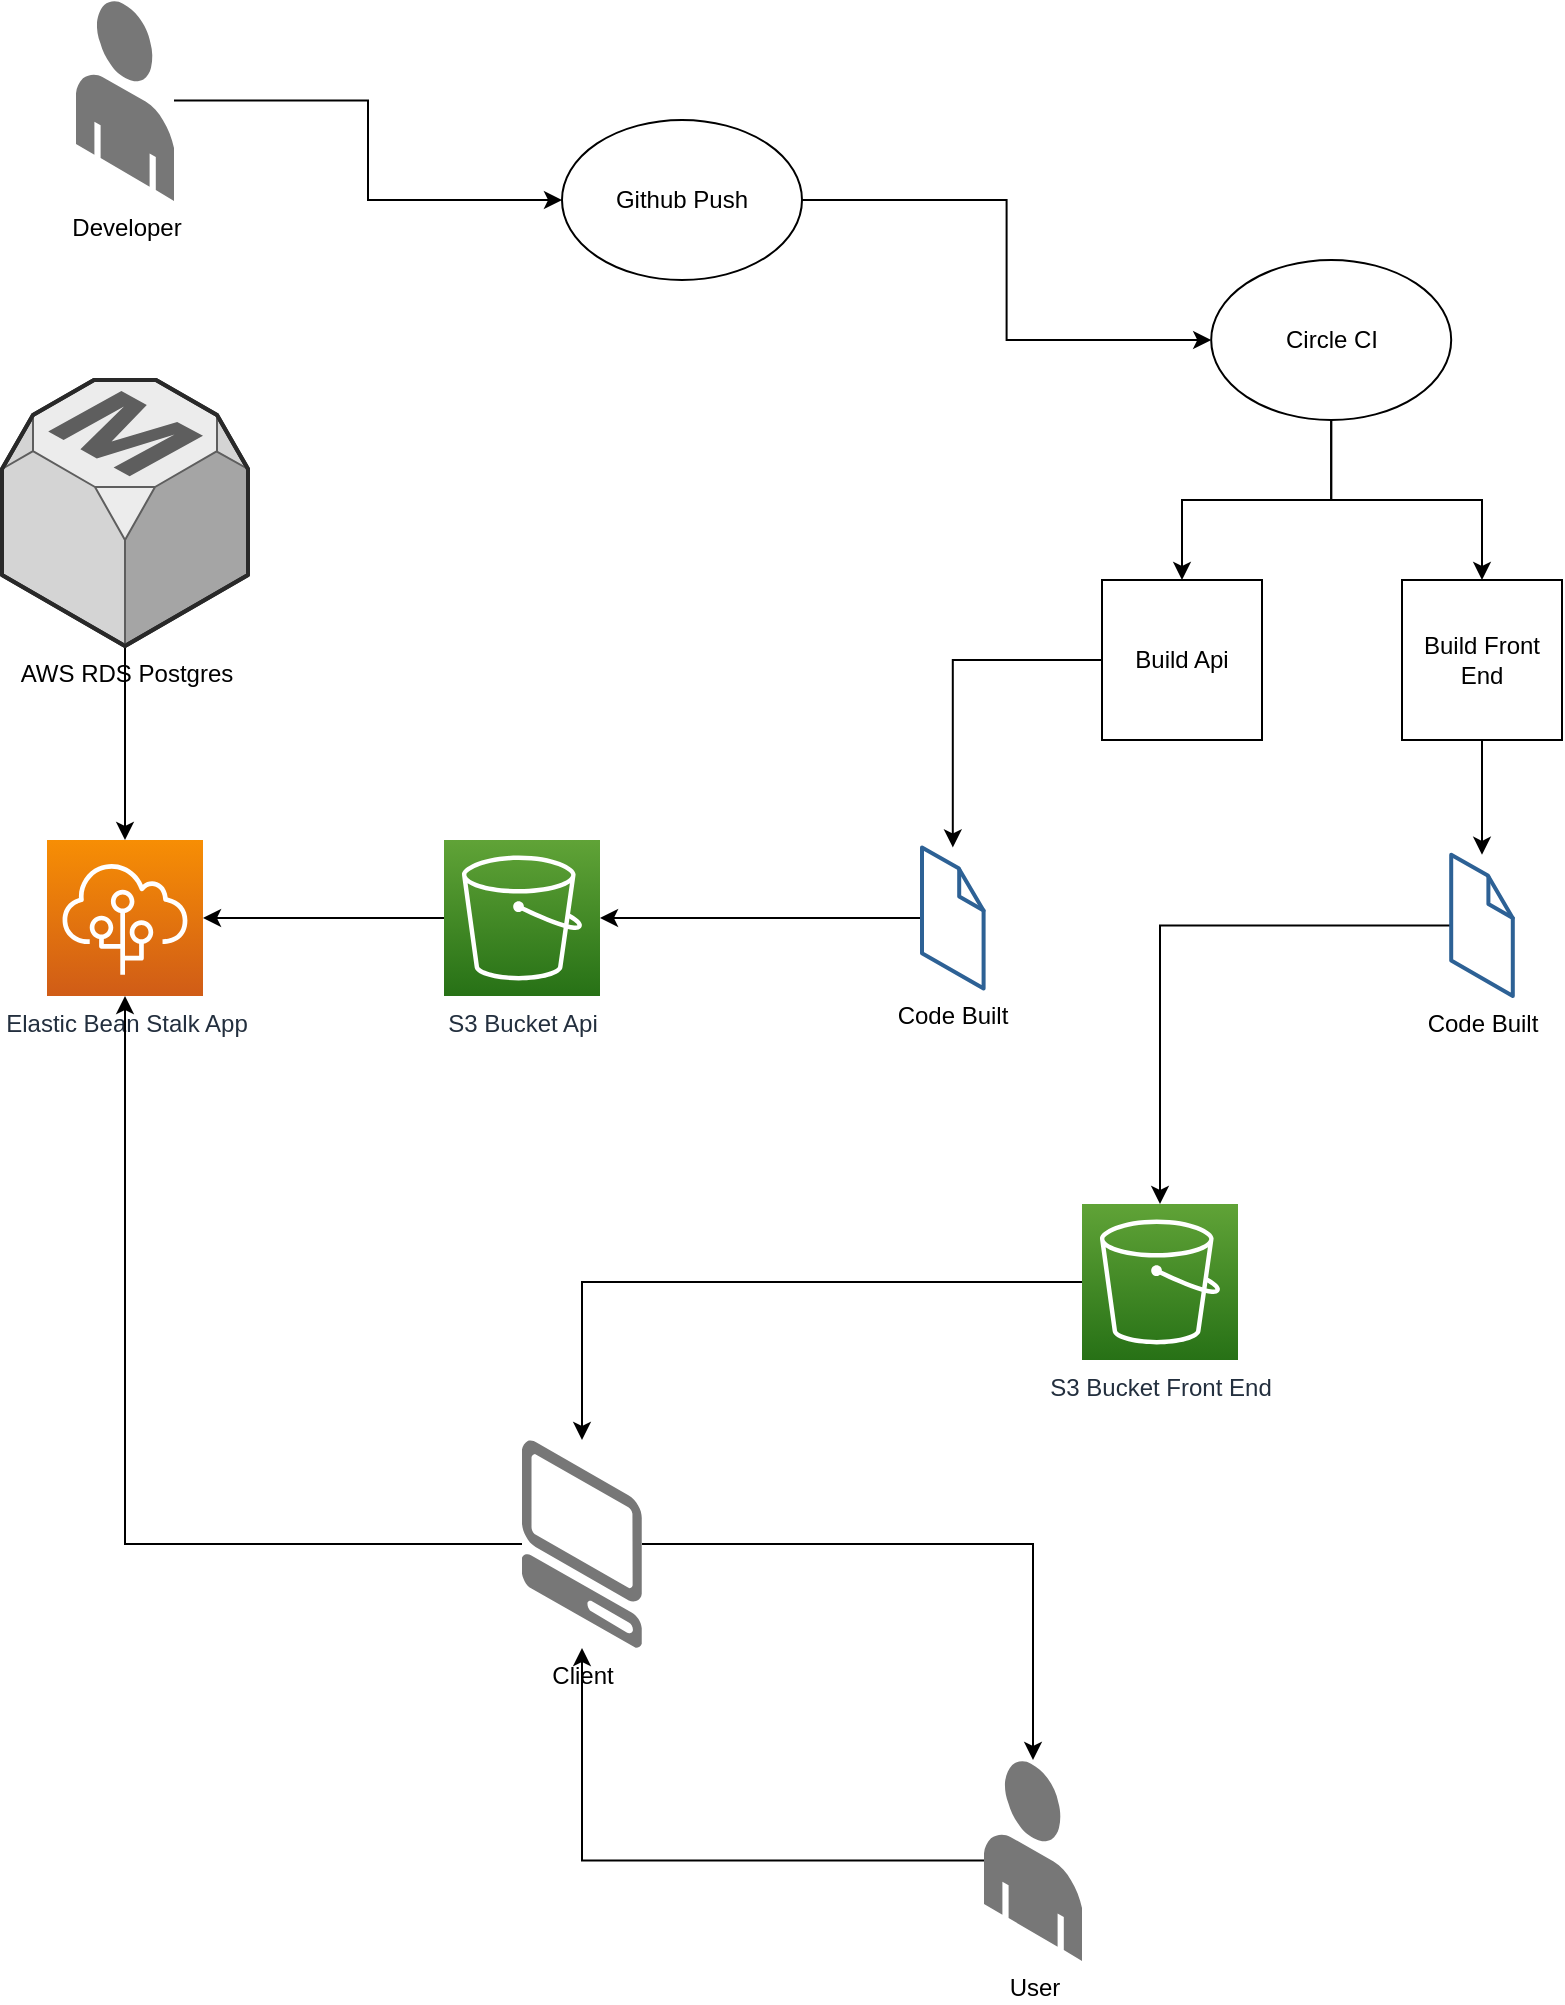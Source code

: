 <mxfile version="18.0.0" type="device"><diagram name="Page-1" id="aaaa8250-4180-3840-79b5-4cada1eebb92"><mxGraphModel dx="2346" dy="880" grid="1" gridSize="10" guides="1" tooltips="1" connect="1" arrows="1" fold="1" page="1" pageScale="1" pageWidth="850" pageHeight="1100" background="none" math="0" shadow="0"><root><mxCell id="0"/><mxCell id="1" parent="0"/><mxCell id="IY84xlqqtJ9nL3uiFLm4-13" value="" style="edgeStyle=orthogonalEdgeStyle;rounded=0;orthogonalLoop=1;jettySize=auto;html=1;" edge="1" parent="1" source="IY84xlqqtJ9nL3uiFLm4-3" target="IY84xlqqtJ9nL3uiFLm4-6"><mxGeometry relative="1" as="geometry"><mxPoint x="110" y="500" as="targetPoint"/></mxGeometry></mxCell><mxCell id="IY84xlqqtJ9nL3uiFLm4-3" value="AWS RDS Postgres" style="verticalLabelPosition=bottom;html=1;verticalAlign=top;strokeWidth=1;align=center;outlineConnect=0;dashed=0;outlineConnect=0;shape=mxgraph.aws3d.rdsMaster;fillColor=#ECECEC;strokeColor=#5E5E5E;aspect=fixed;" vertex="1" parent="1"><mxGeometry x="50" y="210" width="123" height="133" as="geometry"/></mxCell><mxCell id="IY84xlqqtJ9nL3uiFLm4-37" style="edgeStyle=orthogonalEdgeStyle;rounded=0;orthogonalLoop=1;jettySize=auto;html=1;" edge="1" parent="1" source="IY84xlqqtJ9nL3uiFLm4-4" target="IY84xlqqtJ9nL3uiFLm4-26"><mxGeometry relative="1" as="geometry"/></mxCell><mxCell id="IY84xlqqtJ9nL3uiFLm4-4" value="User" style="verticalLabelPosition=bottom;html=1;verticalAlign=top;strokeWidth=1;align=center;outlineConnect=0;dashed=0;outlineConnect=0;shape=mxgraph.aws3d.end_user;strokeColor=none;fillColor=#777777;aspect=fixed;" vertex="1" parent="1"><mxGeometry x="541" y="900" width="49" height="100.46" as="geometry"/></mxCell><mxCell id="IY84xlqqtJ9nL3uiFLm4-5" value="S3 Bucket Api" style="sketch=0;points=[[0,0,0],[0.25,0,0],[0.5,0,0],[0.75,0,0],[1,0,0],[0,1,0],[0.25,1,0],[0.5,1,0],[0.75,1,0],[1,1,0],[0,0.25,0],[0,0.5,0],[0,0.75,0],[1,0.25,0],[1,0.5,0],[1,0.75,0]];outlineConnect=0;fontColor=#232F3E;gradientColor=#60A337;gradientDirection=north;fillColor=#277116;strokeColor=#ffffff;dashed=0;verticalLabelPosition=bottom;verticalAlign=top;align=center;html=1;fontSize=12;fontStyle=0;aspect=fixed;shape=mxgraph.aws4.resourceIcon;resIcon=mxgraph.aws4.s3;" vertex="1" parent="1"><mxGeometry x="271" y="440" width="78" height="78" as="geometry"/></mxCell><mxCell id="IY84xlqqtJ9nL3uiFLm4-6" value="Elastic Bean Stalk App" style="sketch=0;points=[[0,0,0],[0.25,0,0],[0.5,0,0],[0.75,0,0],[1,0,0],[0,1,0],[0.25,1,0],[0.5,1,0],[0.75,1,0],[1,1,0],[0,0.25,0],[0,0.5,0],[0,0.75,0],[1,0.25,0],[1,0.5,0],[1,0.75,0]];outlineConnect=0;fontColor=#232F3E;gradientColor=#F78E04;gradientDirection=north;fillColor=#D05C17;strokeColor=#ffffff;dashed=0;verticalLabelPosition=bottom;verticalAlign=top;align=center;html=1;fontSize=12;fontStyle=0;aspect=fixed;shape=mxgraph.aws4.resourceIcon;resIcon=mxgraph.aws4.elastic_beanstalk;" vertex="1" parent="1"><mxGeometry x="72.5" y="440" width="78" height="78" as="geometry"/></mxCell><mxCell id="IY84xlqqtJ9nL3uiFLm4-10" value="" style="edgeStyle=orthogonalEdgeStyle;rounded=0;orthogonalLoop=1;jettySize=auto;html=1;" edge="1" parent="1" source="IY84xlqqtJ9nL3uiFLm4-5" target="IY84xlqqtJ9nL3uiFLm4-6"><mxGeometry relative="1" as="geometry"><mxPoint x="400" y="538.6" as="sourcePoint"/></mxGeometry></mxCell><mxCell id="IY84xlqqtJ9nL3uiFLm4-21" value="" style="edgeStyle=orthogonalEdgeStyle;rounded=0;orthogonalLoop=1;jettySize=auto;html=1;" edge="1" parent="1" source="IY84xlqqtJ9nL3uiFLm4-14" target="IY84xlqqtJ9nL3uiFLm4-5"><mxGeometry relative="1" as="geometry"/></mxCell><mxCell id="IY84xlqqtJ9nL3uiFLm4-14" value="Code Built" style="verticalLabelPosition=bottom;html=1;verticalAlign=top;strokeWidth=1;align=center;outlineConnect=0;dashed=0;outlineConnect=0;shape=mxgraph.aws3d.file;aspect=fixed;strokeColor=#2d6195;fillColor=#ffffff;" vertex="1" parent="1"><mxGeometry x="510" y="443.7" width="30.8" height="70.6" as="geometry"/></mxCell><mxCell id="IY84xlqqtJ9nL3uiFLm4-18" value="" style="edgeStyle=orthogonalEdgeStyle;rounded=0;orthogonalLoop=1;jettySize=auto;html=1;" edge="1" parent="1" source="IY84xlqqtJ9nL3uiFLm4-15" target="IY84xlqqtJ9nL3uiFLm4-16"><mxGeometry relative="1" as="geometry"/></mxCell><mxCell id="IY84xlqqtJ9nL3uiFLm4-15" value="Github Push" style="ellipse;whiteSpace=wrap;html=1;" vertex="1" parent="1"><mxGeometry x="330" y="80" width="120" height="80" as="geometry"/></mxCell><mxCell id="IY84xlqqtJ9nL3uiFLm4-19" value="" style="edgeStyle=orthogonalEdgeStyle;rounded=0;orthogonalLoop=1;jettySize=auto;html=1;" edge="1" parent="1" source="IY84xlqqtJ9nL3uiFLm4-16" target="IY84xlqqtJ9nL3uiFLm4-17"><mxGeometry relative="1" as="geometry"><Array as="points"><mxPoint x="715" y="270"/><mxPoint x="640" y="270"/></Array></mxGeometry></mxCell><mxCell id="IY84xlqqtJ9nL3uiFLm4-33" value="" style="edgeStyle=orthogonalEdgeStyle;rounded=0;orthogonalLoop=1;jettySize=auto;html=1;" edge="1" parent="1" source="IY84xlqqtJ9nL3uiFLm4-16" target="IY84xlqqtJ9nL3uiFLm4-23"><mxGeometry relative="1" as="geometry"/></mxCell><mxCell id="IY84xlqqtJ9nL3uiFLm4-16" value="Circle CI" style="ellipse;whiteSpace=wrap;html=1;" vertex="1" parent="1"><mxGeometry x="654.6" y="150.0" width="120" height="80" as="geometry"/></mxCell><mxCell id="IY84xlqqtJ9nL3uiFLm4-20" value="" style="edgeStyle=orthogonalEdgeStyle;rounded=0;orthogonalLoop=1;jettySize=auto;html=1;" edge="1" parent="1" source="IY84xlqqtJ9nL3uiFLm4-17" target="IY84xlqqtJ9nL3uiFLm4-14"><mxGeometry relative="1" as="geometry"/></mxCell><mxCell id="IY84xlqqtJ9nL3uiFLm4-17" value="Build Api" style="whiteSpace=wrap;html=1;aspect=fixed;" vertex="1" parent="1"><mxGeometry x="600" y="310" width="80" height="80" as="geometry"/></mxCell><mxCell id="IY84xlqqtJ9nL3uiFLm4-27" value="" style="edgeStyle=orthogonalEdgeStyle;rounded=0;orthogonalLoop=1;jettySize=auto;html=1;" edge="1" parent="1" source="IY84xlqqtJ9nL3uiFLm4-22" target="IY84xlqqtJ9nL3uiFLm4-26"><mxGeometry relative="1" as="geometry"/></mxCell><mxCell id="IY84xlqqtJ9nL3uiFLm4-22" value="S3 Bucket Front End" style="sketch=0;points=[[0,0,0],[0.25,0,0],[0.5,0,0],[0.75,0,0],[1,0,0],[0,1,0],[0.25,1,0],[0.5,1,0],[0.75,1,0],[1,1,0],[0,0.25,0],[0,0.5,0],[0,0.75,0],[1,0.25,0],[1,0.5,0],[1,0.75,0]];outlineConnect=0;fontColor=#232F3E;gradientColor=#60A337;gradientDirection=north;fillColor=#277116;strokeColor=#ffffff;dashed=0;verticalLabelPosition=bottom;verticalAlign=top;align=center;html=1;fontSize=12;fontStyle=0;aspect=fixed;shape=mxgraph.aws4.resourceIcon;resIcon=mxgraph.aws4.s3;" vertex="1" parent="1"><mxGeometry x="590" y="622" width="78" height="78" as="geometry"/></mxCell><mxCell id="IY84xlqqtJ9nL3uiFLm4-25" value="" style="edgeStyle=orthogonalEdgeStyle;rounded=0;orthogonalLoop=1;jettySize=auto;html=1;" edge="1" parent="1" source="IY84xlqqtJ9nL3uiFLm4-23" target="IY84xlqqtJ9nL3uiFLm4-31"><mxGeometry relative="1" as="geometry"/></mxCell><mxCell id="IY84xlqqtJ9nL3uiFLm4-23" value="Build Front End" style="whiteSpace=wrap;html=1;aspect=fixed;" vertex="1" parent="1"><mxGeometry x="750" y="310" width="80" height="80" as="geometry"/></mxCell><mxCell id="IY84xlqqtJ9nL3uiFLm4-28" value="" style="edgeStyle=orthogonalEdgeStyle;rounded=0;orthogonalLoop=1;jettySize=auto;html=1;" edge="1" parent="1" source="IY84xlqqtJ9nL3uiFLm4-26" target="IY84xlqqtJ9nL3uiFLm4-4"><mxGeometry relative="1" as="geometry"/></mxCell><mxCell id="IY84xlqqtJ9nL3uiFLm4-35" value="" style="edgeStyle=orthogonalEdgeStyle;rounded=0;orthogonalLoop=1;jettySize=auto;html=1;entryX=0.5;entryY=1;entryDx=0;entryDy=0;entryPerimeter=0;" edge="1" parent="1" source="IY84xlqqtJ9nL3uiFLm4-26" target="IY84xlqqtJ9nL3uiFLm4-6"><mxGeometry relative="1" as="geometry"><mxPoint x="340" y="822" as="targetPoint"/></mxGeometry></mxCell><mxCell id="IY84xlqqtJ9nL3uiFLm4-26" value="Client" style="verticalLabelPosition=bottom;html=1;verticalAlign=top;strokeWidth=1;align=center;outlineConnect=0;dashed=0;outlineConnect=0;shape=mxgraph.aws3d.client;aspect=fixed;strokeColor=none;fillColor=#777777;" vertex="1" parent="1"><mxGeometry x="310" y="740" width="60" height="104" as="geometry"/></mxCell><mxCell id="IY84xlqqtJ9nL3uiFLm4-30" value="" style="edgeStyle=orthogonalEdgeStyle;rounded=0;orthogonalLoop=1;jettySize=auto;html=1;" edge="1" parent="1" source="IY84xlqqtJ9nL3uiFLm4-29" target="IY84xlqqtJ9nL3uiFLm4-15"><mxGeometry relative="1" as="geometry"/></mxCell><mxCell id="IY84xlqqtJ9nL3uiFLm4-29" value="Developer" style="verticalLabelPosition=bottom;html=1;verticalAlign=top;strokeWidth=1;align=center;outlineConnect=0;dashed=0;outlineConnect=0;shape=mxgraph.aws3d.end_user;strokeColor=none;fillColor=#777777;aspect=fixed;" vertex="1" parent="1"><mxGeometry x="87" y="20.0" width="49" height="100.46" as="geometry"/></mxCell><mxCell id="IY84xlqqtJ9nL3uiFLm4-32" value="" style="edgeStyle=orthogonalEdgeStyle;rounded=0;orthogonalLoop=1;jettySize=auto;html=1;" edge="1" parent="1" source="IY84xlqqtJ9nL3uiFLm4-31" target="IY84xlqqtJ9nL3uiFLm4-22"><mxGeometry relative="1" as="geometry"/></mxCell><mxCell id="IY84xlqqtJ9nL3uiFLm4-31" value="Code Built" style="verticalLabelPosition=bottom;html=1;verticalAlign=top;strokeWidth=1;align=center;outlineConnect=0;dashed=0;outlineConnect=0;shape=mxgraph.aws3d.file;aspect=fixed;strokeColor=#2d6195;fillColor=#ffffff;" vertex="1" parent="1"><mxGeometry x="774.6" y="447.4" width="30.8" height="70.6" as="geometry"/></mxCell></root></mxGraphModel></diagram></mxfile>